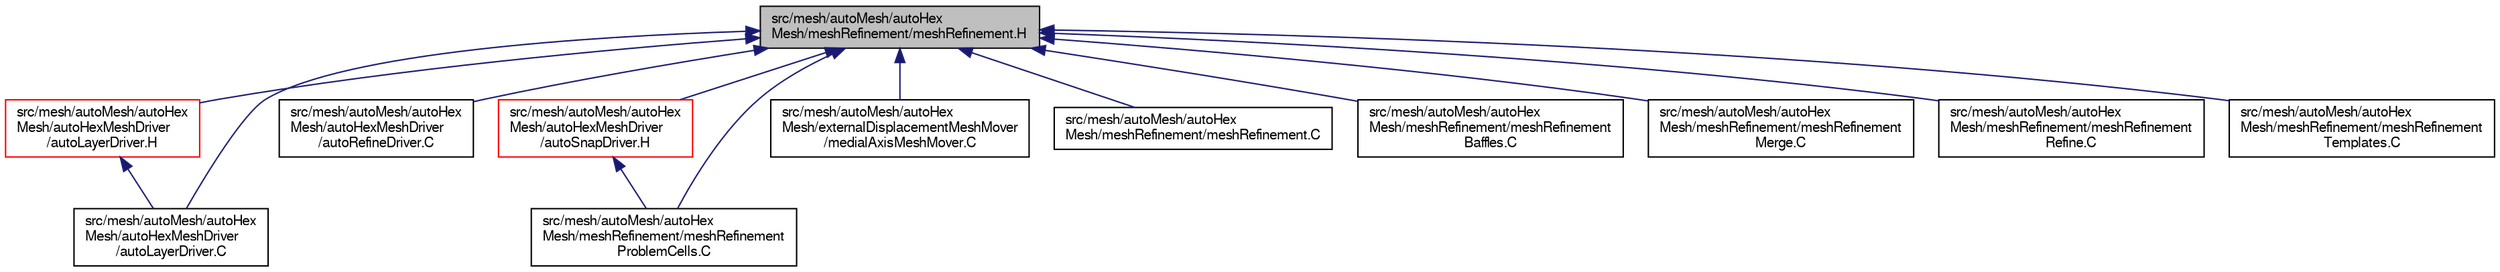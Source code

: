 digraph "src/mesh/autoMesh/autoHexMesh/meshRefinement/meshRefinement.H"
{
  bgcolor="transparent";
  edge [fontname="FreeSans",fontsize="10",labelfontname="FreeSans",labelfontsize="10"];
  node [fontname="FreeSans",fontsize="10",shape=record];
  Node211 [label="src/mesh/autoMesh/autoHex\lMesh/meshRefinement/meshRefinement.H",height=0.2,width=0.4,color="black", fillcolor="grey75", style="filled", fontcolor="black"];
  Node211 -> Node212 [dir="back",color="midnightblue",fontsize="10",style="solid",fontname="FreeSans"];
  Node212 [label="src/mesh/autoMesh/autoHex\lMesh/autoHexMeshDriver\l/autoLayerDriver.H",height=0.2,width=0.4,color="red",URL="$a06836.html"];
  Node212 -> Node213 [dir="back",color="midnightblue",fontsize="10",style="solid",fontname="FreeSans"];
  Node213 [label="src/mesh/autoMesh/autoHex\lMesh/autoHexMeshDriver\l/autoLayerDriver.C",height=0.2,width=0.4,color="black",URL="$a06833.html",tooltip="All to do with adding cell layers. "];
  Node211 -> Node213 [dir="back",color="midnightblue",fontsize="10",style="solid",fontname="FreeSans"];
  Node211 -> Node219 [dir="back",color="midnightblue",fontsize="10",style="solid",fontname="FreeSans"];
  Node219 [label="src/mesh/autoMesh/autoHex\lMesh/autoHexMeshDriver\l/autoRefineDriver.C",height=0.2,width=0.4,color="black",URL="$a06845.html"];
  Node211 -> Node220 [dir="back",color="midnightblue",fontsize="10",style="solid",fontname="FreeSans"];
  Node220 [label="src/mesh/autoMesh/autoHex\lMesh/autoHexMeshDriver\l/autoSnapDriver.H",height=0.2,width=0.4,color="red",URL="$a06854.html"];
  Node220 -> Node223 [dir="back",color="midnightblue",fontsize="10",style="solid",fontname="FreeSans"];
  Node223 [label="src/mesh/autoMesh/autoHex\lMesh/meshRefinement/meshRefinement\lProblemCells.C",height=0.2,width=0.4,color="black",URL="$a06929.html"];
  Node211 -> Node218 [dir="back",color="midnightblue",fontsize="10",style="solid",fontname="FreeSans"];
  Node218 [label="src/mesh/autoMesh/autoHex\lMesh/externalDisplacementMeshMover\l/medialAxisMeshMover.C",height=0.2,width=0.4,color="black",URL="$a06899.html"];
  Node211 -> Node224 [dir="back",color="midnightblue",fontsize="10",style="solid",fontname="FreeSans"];
  Node224 [label="src/mesh/autoMesh/autoHex\lMesh/meshRefinement/meshRefinement.C",height=0.2,width=0.4,color="black",URL="$a06917.html"];
  Node211 -> Node225 [dir="back",color="midnightblue",fontsize="10",style="solid",fontname="FreeSans"];
  Node225 [label="src/mesh/autoMesh/autoHex\lMesh/meshRefinement/meshRefinement\lBaffles.C",height=0.2,width=0.4,color="black",URL="$a06923.html"];
  Node211 -> Node226 [dir="back",color="midnightblue",fontsize="10",style="solid",fontname="FreeSans"];
  Node226 [label="src/mesh/autoMesh/autoHex\lMesh/meshRefinement/meshRefinement\lMerge.C",height=0.2,width=0.4,color="black",URL="$a06926.html"];
  Node211 -> Node223 [dir="back",color="midnightblue",fontsize="10",style="solid",fontname="FreeSans"];
  Node211 -> Node227 [dir="back",color="midnightblue",fontsize="10",style="solid",fontname="FreeSans"];
  Node227 [label="src/mesh/autoMesh/autoHex\lMesh/meshRefinement/meshRefinement\lRefine.C",height=0.2,width=0.4,color="black",URL="$a06932.html"];
  Node211 -> Node228 [dir="back",color="midnightblue",fontsize="10",style="solid",fontname="FreeSans"];
  Node228 [label="src/mesh/autoMesh/autoHex\lMesh/meshRefinement/meshRefinement\lTemplates.C",height=0.2,width=0.4,color="black",URL="$a06935.html"];
}
